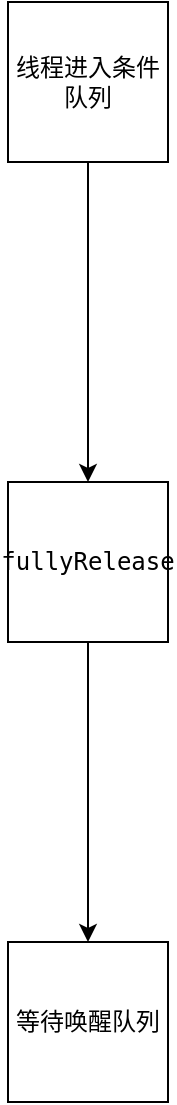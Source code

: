 <mxfile version="22.1.0" type="github">
  <diagram name="第 1 页" id="Zw--KjR_lLqDmIyoBcCK">
    <mxGraphModel dx="823" dy="543" grid="1" gridSize="10" guides="1" tooltips="1" connect="1" arrows="1" fold="1" page="1" pageScale="1" pageWidth="827" pageHeight="1169" math="0" shadow="0">
      <root>
        <mxCell id="0" />
        <mxCell id="1" parent="0" />
        <mxCell id="rbmnByKA2b7uLXRPWCh0-4" style="edgeStyle=orthogonalEdgeStyle;rounded=0;orthogonalLoop=1;jettySize=auto;html=1;exitX=0.5;exitY=1;exitDx=0;exitDy=0;entryX=0.5;entryY=0;entryDx=0;entryDy=0;" parent="1" source="rbmnByKA2b7uLXRPWCh0-1" target="rbmnByKA2b7uLXRPWCh0-2" edge="1">
          <mxGeometry relative="1" as="geometry" />
        </mxCell>
        <mxCell id="rbmnByKA2b7uLXRPWCh0-1" value="线程进入条件队列&lt;br&gt;" style="whiteSpace=wrap;html=1;aspect=fixed;" parent="1" vertex="1">
          <mxGeometry x="374" y="90" width="80" height="80" as="geometry" />
        </mxCell>
        <mxCell id="D6aoqaLI96Jl8M04SHLO-1" style="edgeStyle=orthogonalEdgeStyle;rounded=0;orthogonalLoop=1;jettySize=auto;html=1;exitX=0.5;exitY=1;exitDx=0;exitDy=0;" edge="1" parent="1" source="rbmnByKA2b7uLXRPWCh0-2">
          <mxGeometry relative="1" as="geometry">
            <mxPoint x="414" y="560" as="targetPoint" />
          </mxGeometry>
        </mxCell>
        <mxCell id="rbmnByKA2b7uLXRPWCh0-2" value="&lt;div data-docx-has-block-data=&quot;false&quot; data-page-id=&quot;JWIHdLKR7os5VGxqLkpcncQonbc&quot;&gt;&lt;div class=&quot;old-record-id-doxcnqOImzUzMqzDm0bQGp4zcqm&quot;&gt;&lt;code&gt;fullyRelease&lt;/code&gt;&lt;/div&gt;&lt;/div&gt;" style="whiteSpace=wrap;html=1;aspect=fixed;" parent="1" vertex="1">
          <mxGeometry x="374" y="330" width="80" height="80" as="geometry" />
        </mxCell>
        <mxCell id="D6aoqaLI96Jl8M04SHLO-2" value="等待唤醒队列" style="whiteSpace=wrap;html=1;aspect=fixed;" vertex="1" parent="1">
          <mxGeometry x="374" y="560" width="80" height="80" as="geometry" />
        </mxCell>
      </root>
    </mxGraphModel>
  </diagram>
</mxfile>
